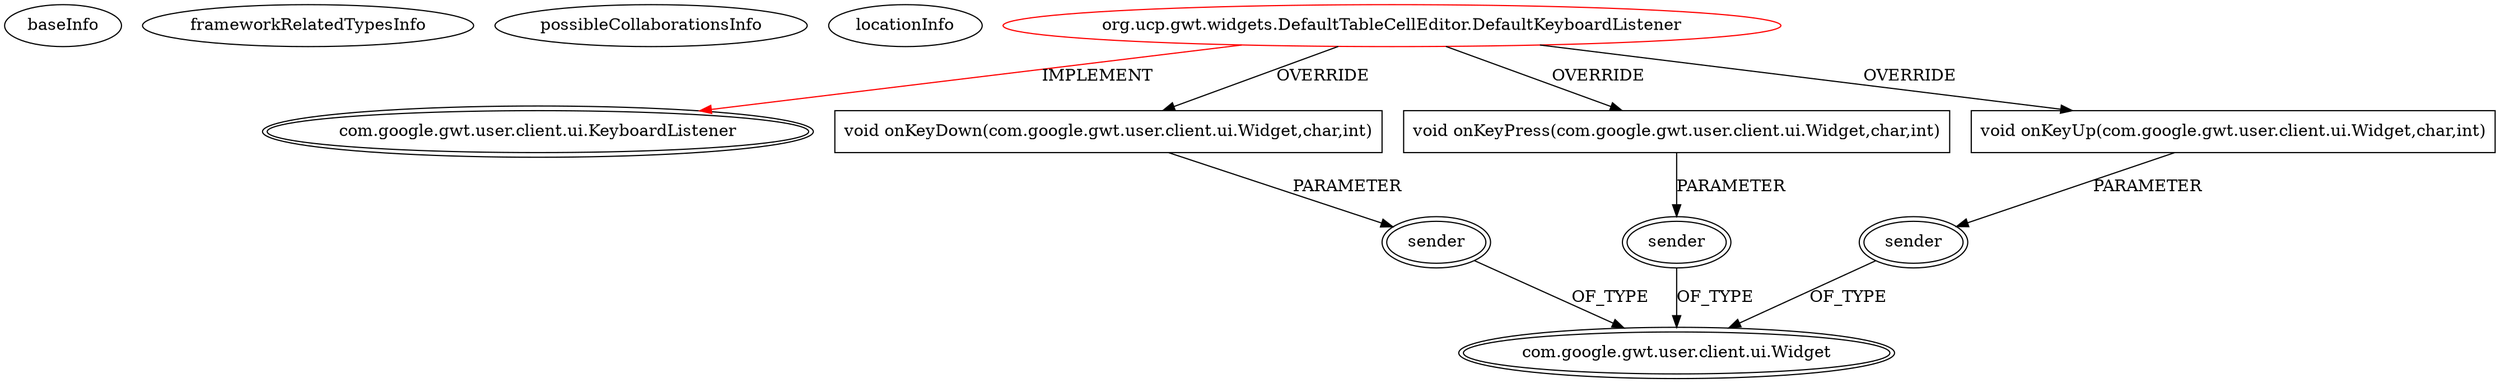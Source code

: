 digraph {
baseInfo[graphId=2979,category="extension_graph",isAnonymous=false,possibleRelation=false]
frameworkRelatedTypesInfo[0="com.google.gwt.user.client.ui.KeyboardListener"]
possibleCollaborationsInfo[]
locationInfo[projectName="hmiguellima-ugat",filePath="/hmiguellima-ugat/ugat-master/src/org/ucp/gwt/widgets/DefaultTableCellEditor.java",contextSignature="DefaultKeyboardListener",graphId="2979"]
0[label="org.ucp.gwt.widgets.DefaultTableCellEditor.DefaultKeyboardListener",vertexType="ROOT_CLIENT_CLASS_DECLARATION",isFrameworkType=false,color=red]
1[label="com.google.gwt.user.client.ui.KeyboardListener",vertexType="FRAMEWORK_INTERFACE_TYPE",isFrameworkType=true,peripheries=2]
2[label="void onKeyDown(com.google.gwt.user.client.ui.Widget,char,int)",vertexType="OVERRIDING_METHOD_DECLARATION",isFrameworkType=false,shape=box]
3[label="sender",vertexType="PARAMETER_DECLARATION",isFrameworkType=true,peripheries=2]
4[label="com.google.gwt.user.client.ui.Widget",vertexType="FRAMEWORK_CLASS_TYPE",isFrameworkType=true,peripheries=2]
5[label="void onKeyPress(com.google.gwt.user.client.ui.Widget,char,int)",vertexType="OVERRIDING_METHOD_DECLARATION",isFrameworkType=false,shape=box]
6[label="sender",vertexType="PARAMETER_DECLARATION",isFrameworkType=true,peripheries=2]
8[label="void onKeyUp(com.google.gwt.user.client.ui.Widget,char,int)",vertexType="OVERRIDING_METHOD_DECLARATION",isFrameworkType=false,shape=box]
9[label="sender",vertexType="PARAMETER_DECLARATION",isFrameworkType=true,peripheries=2]
0->1[label="IMPLEMENT",color=red]
0->2[label="OVERRIDE"]
3->4[label="OF_TYPE"]
2->3[label="PARAMETER"]
0->5[label="OVERRIDE"]
6->4[label="OF_TYPE"]
5->6[label="PARAMETER"]
0->8[label="OVERRIDE"]
9->4[label="OF_TYPE"]
8->9[label="PARAMETER"]
}
